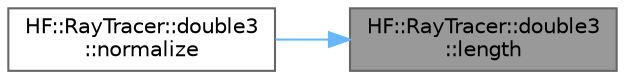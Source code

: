digraph "HF::RayTracer::double3::length"
{
 // LATEX_PDF_SIZE
  bgcolor="transparent";
  edge [fontname=Helvetica,fontsize=10,labelfontname=Helvetica,labelfontsize=10];
  node [fontname=Helvetica,fontsize=10,shape=box,height=0.2,width=0.4];
  rankdir="RL";
  Node1 [label="HF::RayTracer::double3\l::length",height=0.2,width=0.4,color="gray40", fillcolor="grey60", style="filled", fontcolor="black",tooltip=" "];
  Node1 -> Node2 [dir="back",color="steelblue1",style="solid"];
  Node2 [label="HF::RayTracer::double3\l::normalize",height=0.2,width=0.4,color="grey40", fillcolor="white", style="filled",URL="$a01511.html#a207734478ce98772b226cbbd715902dd",tooltip=" "];
}
